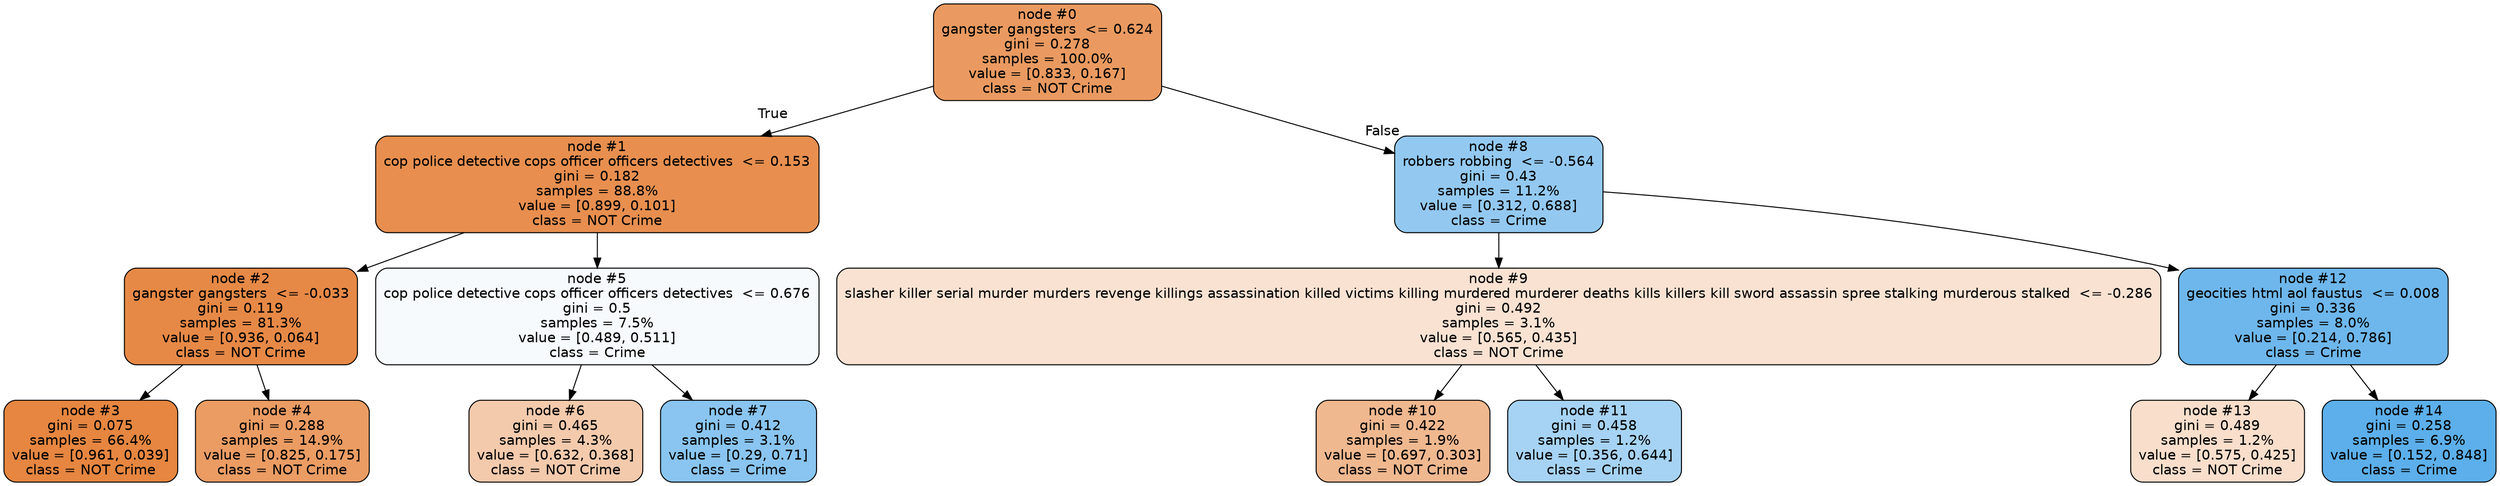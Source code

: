 digraph Tree {
node [shape=box, style="filled, rounded", color="black", fontname=helvetica] ;
edge [fontname=helvetica] ;
0 [label="node #0\ngangster gangsters  <= 0.624\ngini = 0.278\nsamples = 100.0%\nvalue = [0.833, 0.167]\nclass = NOT Crime", fillcolor="#e58139cc"] ;
1 [label="node #1\ncop police detective cops officer officers detectives  <= 0.153\ngini = 0.182\nsamples = 88.8%\nvalue = [0.899, 0.101]\nclass = NOT Crime", fillcolor="#e58139e2"] ;
0 -> 1 [labeldistance=2.5, labelangle=45, headlabel="True"] ;
2 [label="node #2\ngangster gangsters  <= -0.033\ngini = 0.119\nsamples = 81.3%\nvalue = [0.936, 0.064]\nclass = NOT Crime", fillcolor="#e58139ee"] ;
1 -> 2 ;
3 [label="node #3\ngini = 0.075\nsamples = 66.4%\nvalue = [0.961, 0.039]\nclass = NOT Crime", fillcolor="#e58139f5"] ;
2 -> 3 ;
4 [label="node #4\ngini = 0.288\nsamples = 14.9%\nvalue = [0.825, 0.175]\nclass = NOT Crime", fillcolor="#e58139c9"] ;
2 -> 4 ;
5 [label="node #5\ncop police detective cops officer officers detectives  <= 0.676\ngini = 0.5\nsamples = 7.5%\nvalue = [0.489, 0.511]\nclass = Crime", fillcolor="#399de50b"] ;
1 -> 5 ;
6 [label="node #6\ngini = 0.465\nsamples = 4.3%\nvalue = [0.632, 0.368]\nclass = NOT Crime", fillcolor="#e581396b"] ;
5 -> 6 ;
7 [label="node #7\ngini = 0.412\nsamples = 3.1%\nvalue = [0.29, 0.71]\nclass = Crime", fillcolor="#399de597"] ;
5 -> 7 ;
8 [label="node #8\nrobbers robbing  <= -0.564\ngini = 0.43\nsamples = 11.2%\nvalue = [0.312, 0.688]\nclass = Crime", fillcolor="#399de58b"] ;
0 -> 8 [labeldistance=2.5, labelangle=-45, headlabel="False"] ;
9 [label="node #9\nslasher killer serial murder murders revenge killings assassination killed victims killing murdered murderer deaths kills killers kill sword assassin spree stalking murderous stalked  <= -0.286\ngini = 0.492\nsamples = 3.1%\nvalue = [0.565, 0.435]\nclass = NOT Crime", fillcolor="#e581393a"] ;
8 -> 9 ;
10 [label="node #10\ngini = 0.422\nsamples = 1.9%\nvalue = [0.697, 0.303]\nclass = NOT Crime", fillcolor="#e5813990"] ;
9 -> 10 ;
11 [label="node #11\ngini = 0.458\nsamples = 1.2%\nvalue = [0.356, 0.644]\nclass = Crime", fillcolor="#399de572"] ;
9 -> 11 ;
12 [label="node #12\ngeocities html aol faustus  <= 0.008\ngini = 0.336\nsamples = 8.0%\nvalue = [0.214, 0.786]\nclass = Crime", fillcolor="#399de5ba"] ;
8 -> 12 ;
13 [label="node #13\ngini = 0.489\nsamples = 1.2%\nvalue = [0.575, 0.425]\nclass = NOT Crime", fillcolor="#e5813942"] ;
12 -> 13 ;
14 [label="node #14\ngini = 0.258\nsamples = 6.9%\nvalue = [0.152, 0.848]\nclass = Crime", fillcolor="#399de5d1"] ;
12 -> 14 ;
}